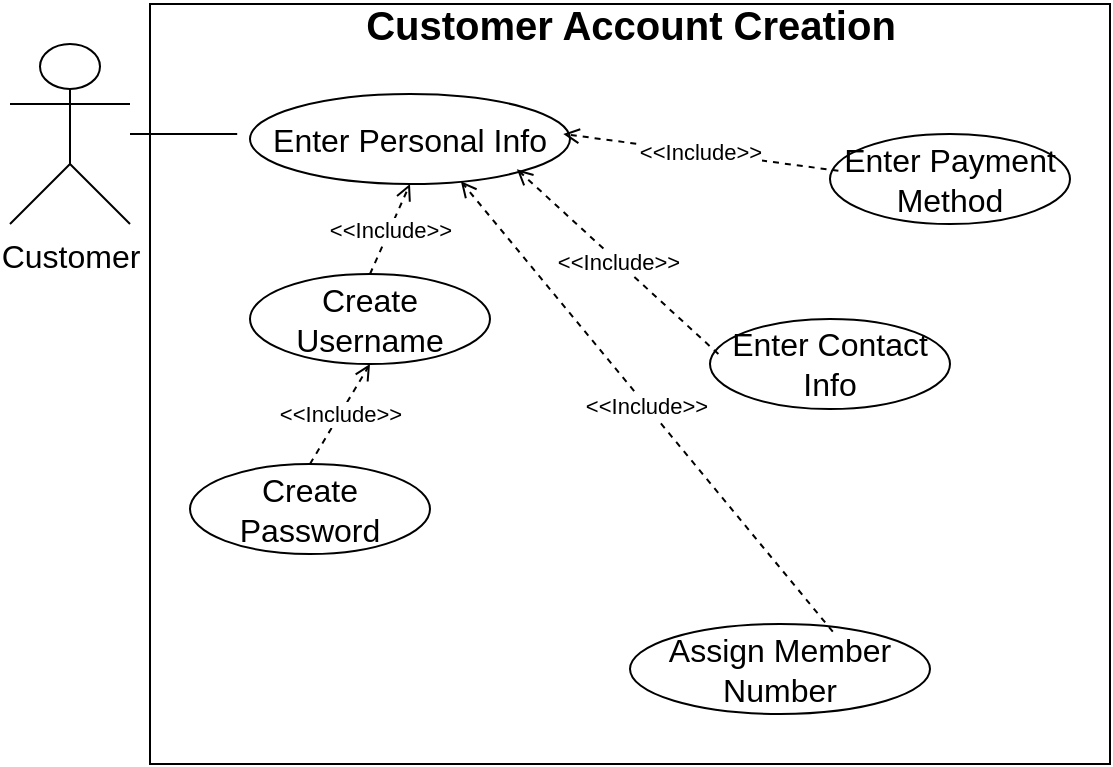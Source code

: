 <mxfile version="13.8.5" type="github">
  <diagram id="w2wjrcr9flUoTN5zD-UQ" name="Page-1">
    <mxGraphModel dx="813" dy="435" grid="1" gridSize="10" guides="1" tooltips="1" connect="1" arrows="1" fold="1" page="1" pageScale="1" pageWidth="850" pageHeight="1100" math="0" shadow="0">
      <root>
        <mxCell id="0" />
        <mxCell id="1" parent="0" />
        <mxCell id="1eVZeBFMe8PsIi9BE2N1-1" value="" style="rounded=0;whiteSpace=wrap;html=1;" vertex="1" parent="1">
          <mxGeometry x="200" y="120" width="480" height="380" as="geometry" />
        </mxCell>
        <mxCell id="1eVZeBFMe8PsIi9BE2N1-2" value="&lt;font style=&quot;font-size: 20px&quot;&gt;Customer Account Creation&lt;br&gt;&lt;/font&gt;" style="text;html=1;strokeColor=none;fillColor=none;align=center;verticalAlign=middle;whiteSpace=wrap;rounded=0;fontStyle=1" vertex="1" parent="1">
          <mxGeometry x="305.63" y="120" width="268.75" height="20" as="geometry" />
        </mxCell>
        <mxCell id="1eVZeBFMe8PsIi9BE2N1-3" style="edgeStyle=orthogonalEdgeStyle;rounded=0;orthogonalLoop=1;jettySize=auto;html=1;entryX=-0.04;entryY=0.445;entryDx=0;entryDy=0;entryPerimeter=0;endArrow=none;endFill=0;" edge="1" parent="1" source="1eVZeBFMe8PsIi9BE2N1-4" target="1eVZeBFMe8PsIi9BE2N1-5">
          <mxGeometry relative="1" as="geometry" />
        </mxCell>
        <mxCell id="1eVZeBFMe8PsIi9BE2N1-4" value="&lt;font style=&quot;font-size: 16px&quot;&gt;Customer&lt;/font&gt;" style="shape=umlActor;verticalLabelPosition=bottom;verticalAlign=top;html=1;outlineConnect=0;" vertex="1" parent="1">
          <mxGeometry x="130" y="140" width="60" height="90" as="geometry" />
        </mxCell>
        <mxCell id="1eVZeBFMe8PsIi9BE2N1-5" value="&lt;font style=&quot;font-size: 16px&quot;&gt;Enter Personal Info&lt;/font&gt;" style="ellipse;whiteSpace=wrap;html=1;" vertex="1" parent="1">
          <mxGeometry x="250" y="165" width="160" height="45" as="geometry" />
        </mxCell>
        <mxCell id="1eVZeBFMe8PsIi9BE2N1-8" value="&lt;font style=&quot;font-size: 16px&quot;&gt;Create Password&lt;/font&gt;" style="ellipse;whiteSpace=wrap;html=1;" vertex="1" parent="1">
          <mxGeometry x="220" y="350" width="120" height="45" as="geometry" />
        </mxCell>
        <mxCell id="1eVZeBFMe8PsIi9BE2N1-9" value="&amp;lt;&amp;lt;Include&amp;gt;&amp;gt;" style="rounded=0;orthogonalLoop=1;jettySize=auto;html=1;exitX=0.5;exitY=0;exitDx=0;exitDy=0;entryX=0.5;entryY=1;entryDx=0;entryDy=0;endArrow=open;endFill=0;dashed=1;" edge="1" parent="1" source="1eVZeBFMe8PsIi9BE2N1-10" target="1eVZeBFMe8PsIi9BE2N1-5">
          <mxGeometry relative="1" as="geometry" />
        </mxCell>
        <mxCell id="1eVZeBFMe8PsIi9BE2N1-10" value="&lt;font style=&quot;font-size: 16px&quot;&gt;Create Username&lt;/font&gt;" style="ellipse;whiteSpace=wrap;html=1;" vertex="1" parent="1">
          <mxGeometry x="250" y="255" width="120" height="45" as="geometry" />
        </mxCell>
        <mxCell id="1eVZeBFMe8PsIi9BE2N1-11" value="&lt;font style=&quot;font-size: 16px&quot;&gt;Enter Payment Method&lt;/font&gt;" style="ellipse;whiteSpace=wrap;html=1;" vertex="1" parent="1">
          <mxGeometry x="540" y="185" width="120" height="45" as="geometry" />
        </mxCell>
        <mxCell id="1eVZeBFMe8PsIi9BE2N1-12" value="&lt;font style=&quot;font-size: 16px&quot;&gt;Enter Contact Info&lt;/font&gt;" style="ellipse;whiteSpace=wrap;html=1;" vertex="1" parent="1">
          <mxGeometry x="480" y="277.5" width="120" height="45" as="geometry" />
        </mxCell>
        <mxCell id="1eVZeBFMe8PsIi9BE2N1-15" value="&lt;font style=&quot;font-size: 16px&quot;&gt;Assign Member Number&lt;/font&gt;" style="ellipse;whiteSpace=wrap;html=1;" vertex="1" parent="1">
          <mxGeometry x="440" y="430" width="150" height="45" as="geometry" />
        </mxCell>
        <mxCell id="1eVZeBFMe8PsIi9BE2N1-16" value="&amp;lt;&amp;lt;Include&amp;gt;&amp;gt;" style="rounded=0;orthogonalLoop=1;jettySize=auto;html=1;exitX=0.5;exitY=0;exitDx=0;exitDy=0;entryX=0.5;entryY=1;entryDx=0;entryDy=0;endArrow=open;endFill=0;dashed=1;" edge="1" parent="1" source="1eVZeBFMe8PsIi9BE2N1-8" target="1eVZeBFMe8PsIi9BE2N1-10">
          <mxGeometry relative="1" as="geometry">
            <mxPoint x="439.8" y="395" as="sourcePoint" />
            <mxPoint x="439.8" y="350" as="targetPoint" />
          </mxGeometry>
        </mxCell>
        <mxCell id="1eVZeBFMe8PsIi9BE2N1-17" value="&amp;lt;&amp;lt;Include&amp;gt;&amp;gt;" style="rounded=0;orthogonalLoop=1;jettySize=auto;html=1;exitX=0.035;exitY=0.409;exitDx=0;exitDy=0;entryX=0.979;entryY=0.444;entryDx=0;entryDy=0;endArrow=open;endFill=0;dashed=1;exitPerimeter=0;entryPerimeter=0;" edge="1" parent="1" source="1eVZeBFMe8PsIi9BE2N1-11" target="1eVZeBFMe8PsIi9BE2N1-5">
          <mxGeometry relative="1" as="geometry">
            <mxPoint x="490" y="400" as="sourcePoint" />
            <mxPoint x="520" y="350" as="targetPoint" />
          </mxGeometry>
        </mxCell>
        <mxCell id="1eVZeBFMe8PsIi9BE2N1-19" value="&amp;lt;&amp;lt;Include&amp;gt;&amp;gt;" style="rounded=0;orthogonalLoop=1;jettySize=auto;html=1;exitX=0.035;exitY=0.389;exitDx=0;exitDy=0;entryX=0.834;entryY=0.836;entryDx=0;entryDy=0;endArrow=open;endFill=0;dashed=1;exitPerimeter=0;entryPerimeter=0;" edge="1" parent="1" source="1eVZeBFMe8PsIi9BE2N1-12" target="1eVZeBFMe8PsIi9BE2N1-5">
          <mxGeometry relative="1" as="geometry">
            <mxPoint x="400.0" y="368.4" as="sourcePoint" />
            <mxPoint x="401.2" y="300" as="targetPoint" />
          </mxGeometry>
        </mxCell>
        <mxCell id="1eVZeBFMe8PsIi9BE2N1-23" value="&amp;lt;&amp;lt;Include&amp;gt;&amp;gt;" style="rounded=0;orthogonalLoop=1;jettySize=auto;html=1;exitX=0.676;exitY=0.085;exitDx=0;exitDy=0;entryX=0.659;entryY=0.969;entryDx=0;entryDy=0;endArrow=open;endFill=0;dashed=1;exitPerimeter=0;entryPerimeter=0;" edge="1" parent="1" source="1eVZeBFMe8PsIi9BE2N1-15" target="1eVZeBFMe8PsIi9BE2N1-5">
          <mxGeometry relative="1" as="geometry">
            <mxPoint x="380" y="508.4" as="sourcePoint" />
            <mxPoint x="381.2" y="440.0" as="targetPoint" />
          </mxGeometry>
        </mxCell>
      </root>
    </mxGraphModel>
  </diagram>
</mxfile>
